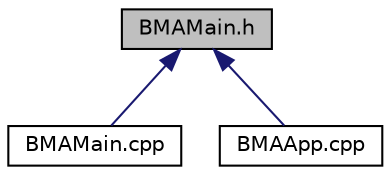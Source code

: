 digraph "BMAMain.h"
{
  edge [fontname="Helvetica",fontsize="10",labelfontname="Helvetica",labelfontsize="10"];
  node [fontname="Helvetica",fontsize="10",shape=record];
  Node1 [label="BMAMain.h",height=0.2,width=0.4,color="black", fillcolor="grey75", style="filled", fontcolor="black"];
  Node1 -> Node2 [dir="back",color="midnightblue",fontsize="10",style="solid"];
  Node2 [label="BMAMain.cpp",height=0.2,width=0.4,color="black", fillcolor="white", style="filled",URL="$_b_m_a_main_8cpp.html"];
  Node1 -> Node3 [dir="back",color="midnightblue",fontsize="10",style="solid"];
  Node3 [label="BMAApp.cpp",height=0.2,width=0.4,color="black", fillcolor="white", style="filled",URL="$_b_m_a_app_8cpp.html"];
}
